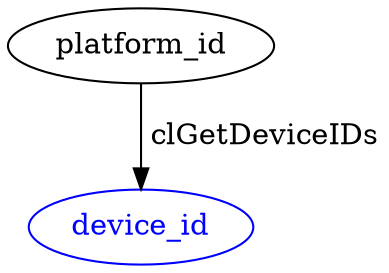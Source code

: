 digraph G {
	device_id [color = blue, fontcolor = blue];
	platform_id -> device_id [label = " clGetDeviceIDs"];
}